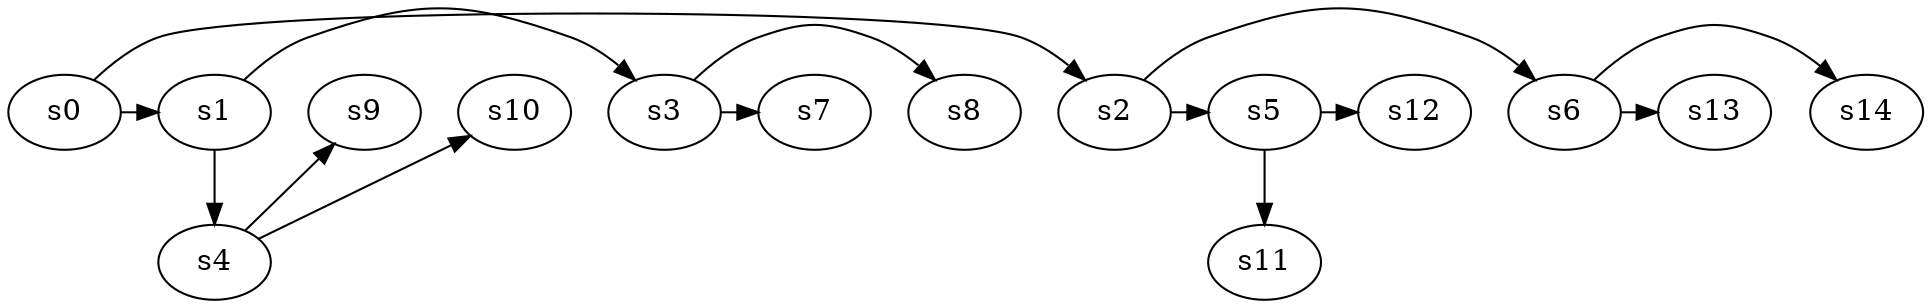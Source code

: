 digraph game_0203_branch_4_2 {
    s0 [name="s0", player=1];
    s1 [name="s1", player=1];
    s2 [name="s2", player=1];
    s3 [name="s3", player=1, target=1];
    s4 [name="s4", player=0];
    s5 [name="s5", player=1, target=1];
    s6 [name="s6", player=0, target=1];
    s7 [name="s7", player=1];
    s8 [name="s8", player=1];
    s9 [name="s9", player=1];
    s10 [name="s10", player=1];
    s11 [name="s11", player=0, target=1];
    s12 [name="s12", player=0];
    s13 [name="s13", player=1];
    s14 [name="s14", player=0];

    s0 -> s1 [constraint="time % 4 == 0 || time % 3 == 1"];
    s0 -> s2 [constraint="time == 3 || time == 5 || time == 7 || time == 14"];
    s1 -> s3 [constraint="!(time % 3 == 0)"];
    s1 -> s4;
    s2 -> s5 [constraint="time == 0"];
    s2 -> s6 [constraint="time % 4 == 2"];
    s3 -> s7 [constraint="time % 5 == 3"];
    s3 -> s8 [constraint="time % 3 == 1"];
    s4 -> s9 [constraint="!(time % 5 == 0)"];
    s4 -> s10 [constraint="!(time % 3 == 0)"];
    s5 -> s11;
    s5 -> s12 [constraint="time % 3 == 0 || time % 2 == 1"];
    s6 -> s13 [constraint="time == 2 || time == 3 || time == 5 || time == 7"];
    s6 -> s14 [constraint="time == 3 || time == 12 || time == 14"];
}
